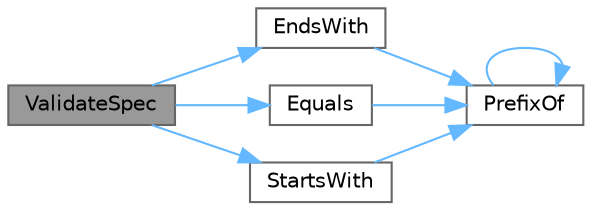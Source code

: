 digraph "ValidateSpec"
{
 // LATEX_PDF_SIZE
  bgcolor="transparent";
  edge [fontname=Helvetica,fontsize=10,labelfontname=Helvetica,labelfontsize=10];
  node [fontname=Helvetica,fontsize=10,shape=box,height=0.2,width=0.4];
  rankdir="LR";
  Node1 [id="Node000001",label="ValidateSpec",height=0.2,width=0.4,color="gray40", fillcolor="grey60", style="filled", fontcolor="black",tooltip=" "];
  Node1 -> Node2 [id="edge1_Node000001_Node000002",color="steelblue1",style="solid",tooltip=" "];
  Node2 [id="Node000002",label="EndsWith",height=0.2,width=0.4,color="grey40", fillcolor="white", style="filled",URL="$namespacetesting_1_1internal.html#a3bb67a8c40222daf6b89e045f64829f9",tooltip=" "];
  Node2 -> Node3 [id="edge2_Node000002_Node000003",color="steelblue1",style="solid",tooltip=" "];
  Node3 [id="Node000003",label="PrefixOf",height=0.2,width=0.4,color="grey40", fillcolor="white", style="filled",URL="$namespacetesting_1_1internal.html#a365ed1caecc75e1d681b7e7310548470",tooltip=" "];
  Node3 -> Node3 [id="edge3_Node000003_Node000003",color="steelblue1",style="solid",tooltip=" "];
  Node1 -> Node4 [id="edge4_Node000001_Node000004",color="steelblue1",style="solid",tooltip=" "];
  Node4 [id="Node000004",label="Equals",height=0.2,width=0.4,color="grey40", fillcolor="white", style="filled",URL="$namespacetesting_1_1internal.html#a288cb0be028670674b171fbbecbcb638",tooltip=" "];
  Node4 -> Node3 [id="edge5_Node000004_Node000003",color="steelblue1",style="solid",tooltip=" "];
  Node1 -> Node5 [id="edge6_Node000001_Node000005",color="steelblue1",style="solid",tooltip=" "];
  Node5 [id="Node000005",label="StartsWith",height=0.2,width=0.4,color="grey40", fillcolor="white", style="filled",URL="$namespacetesting_1_1internal.html#a624408316d92ffcb46c587bf4e701edf",tooltip=" "];
  Node5 -> Node3 [id="edge7_Node000005_Node000003",color="steelblue1",style="solid",tooltip=" "];
}
